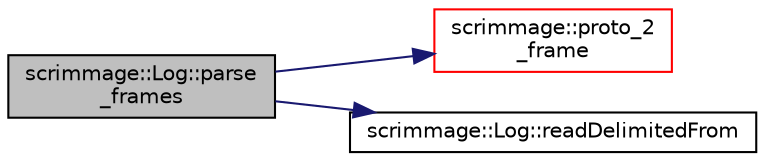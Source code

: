 digraph "scrimmage::Log::parse_frames"
{
 // LATEX_PDF_SIZE
  edge [fontname="Helvetica",fontsize="10",labelfontname="Helvetica",labelfontsize="10"];
  node [fontname="Helvetica",fontsize="10",shape=record];
  rankdir="LR";
  Node1 [label="scrimmage::Log::parse\l_frames",height=0.2,width=0.4,color="black", fillcolor="grey75", style="filled", fontcolor="black",tooltip=" "];
  Node1 -> Node2 [color="midnightblue",fontsize="10",style="solid",fontname="Helvetica"];
  Node2 [label="scrimmage::proto_2\l_frame",height=0.2,width=0.4,color="red", fillcolor="white", style="filled",URL="$namespacescrimmage.html#a03c589eaafef6bf7d9593a8fa6ec9d2a",tooltip=" "];
  Node1 -> Node17 [color="midnightblue",fontsize="10",style="solid",fontname="Helvetica"];
  Node17 [label="scrimmage::Log::readDelimitedFrom",height=0.2,width=0.4,color="black", fillcolor="white", style="filled",URL="$classscrimmage_1_1Log.html#a4413dbd614c71a2d8e409bcf25a641d2",tooltip=" "];
}
